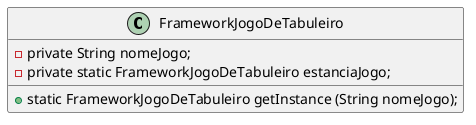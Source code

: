 @startuml
skinparam linetype ortho
    class FrameworkJogoDeTabuleiro {
        - private String nomeJogo;
        - private static FrameworkJogoDeTabuleiro estanciaJogo;
        + static FrameworkJogoDeTabuleiro getInstance (String nomeJogo);
    }
@enduml